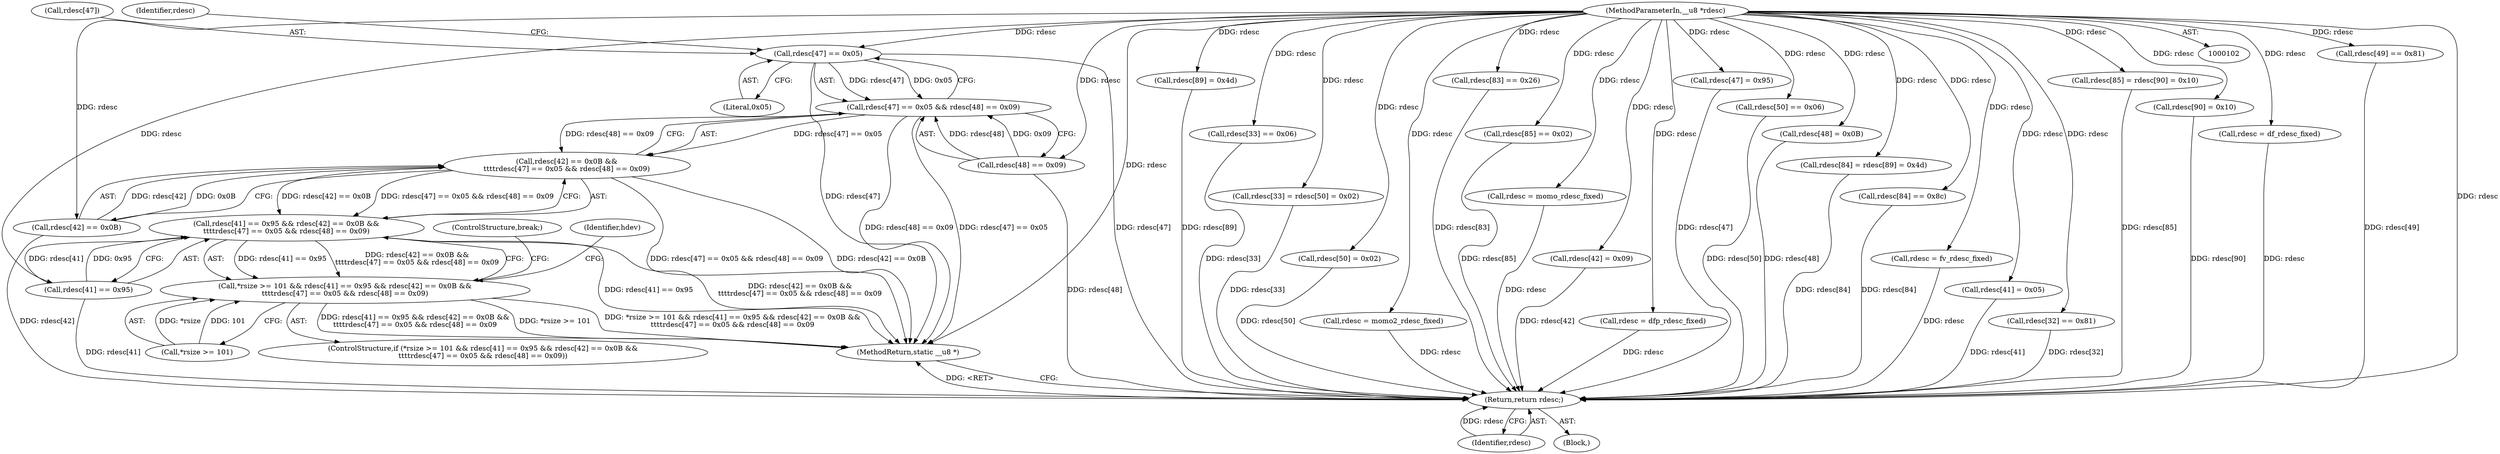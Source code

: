 digraph "0_linux_4ab25786c87eb20857bbb715c3ae34ec8fd6a214_1@pointer" {
"1000374" [label="(Call,rdesc[47] == 0x05)"];
"1000104" [label="(MethodParameterIn,__u8 *rdesc)"];
"1000373" [label="(Call,rdesc[47] == 0x05 && rdesc[48] == 0x09)"];
"1000367" [label="(Call,rdesc[42] == 0x0B &&\n\t\t\t\trdesc[47] == 0x05 && rdesc[48] == 0x09)"];
"1000361" [label="(Call,rdesc[41] == 0x95 && rdesc[42] == 0x0B &&\n\t\t\t\trdesc[47] == 0x05 && rdesc[48] == 0x09)"];
"1000356" [label="(Call,*rsize >= 101 && rdesc[41] == 0x95 && rdesc[42] == 0x0B &&\n\t\t\t\trdesc[47] == 0x05 && rdesc[48] == 0x09)"];
"1000409" [label="(Return,return rdesc;)"];
"1000153" [label="(Call,rdesc[89] = 0x4d)"];
"1000186" [label="(Call,rdesc[33] == 0x06)"];
"1000379" [label="(Call,rdesc[48] == 0x09)"];
"1000206" [label="(Call,rdesc[33] = rdesc[50] = 0x02)"];
"1000210" [label="(Call,rdesc[50] = 0x02)"];
"1000355" [label="(ControlStructure,if (*rsize >= 101 && rdesc[41] == 0x95 && rdesc[42] == 0x0B &&\n\t\t\t\trdesc[47] == 0x05 && rdesc[48] == 0x09))"];
"1000386" [label="(Identifier,hdev)"];
"1000307" [label="(Call,rdesc = momo2_rdesc_fixed)"];
"1000129" [label="(Call,rdesc[83] == 0x26)"];
"1000378" [label="(Literal,0x05)"];
"1000140" [label="(Call,rdesc[85] == 0x02)"];
"1000357" [label="(Call,*rsize >= 101)"];
"1000288" [label="(Call,rdesc = momo_rdesc_fixed)"];
"1000374" [label="(Call,rdesc[47] == 0x05)"];
"1000393" [label="(Call,rdesc[42] = 0x09)"];
"1000345" [label="(Call,rdesc = dfp_rdesc_fixed)"];
"1000398" [label="(Call,rdesc[47] = 0x95)"];
"1000373" [label="(Call,rdesc[47] == 0x05 && rdesc[48] == 0x09)"];
"1000104" [label="(MethodParameterIn,__u8 *rdesc)"];
"1000367" [label="(Call,rdesc[42] == 0x0B &&\n\t\t\t\trdesc[47] == 0x05 && rdesc[48] == 0x09)"];
"1000356" [label="(Call,*rsize >= 101 && rdesc[41] == 0x95 && rdesc[42] == 0x0B &&\n\t\t\t\trdesc[47] == 0x05 && rdesc[48] == 0x09)"];
"1000410" [label="(Identifier,rdesc)"];
"1000197" [label="(Call,rdesc[50] == 0x06)"];
"1000403" [label="(Call,rdesc[48] = 0x0B)"];
"1000149" [label="(Call,rdesc[84] = rdesc[89] = 0x4d)"];
"1000411" [label="(MethodReturn,static __u8 *)"];
"1000408" [label="(ControlStructure,break;)"];
"1000135" [label="(Call,rdesc[84] == 0x8c)"];
"1000409" [label="(Return,return rdesc;)"];
"1000326" [label="(Call,rdesc = fv_rdesc_fixed)"];
"1000368" [label="(Call,rdesc[42] == 0x0B)"];
"1000106" [label="(Block,)"];
"1000388" [label="(Call,rdesc[41] = 0x05)"];
"1000180" [label="(Call,rdesc[32] == 0x81)"];
"1000158" [label="(Call,rdesc[85] = rdesc[90] = 0x10)"];
"1000375" [label="(Call,rdesc[47])"];
"1000162" [label="(Call,rdesc[90] = 0x10)"];
"1000361" [label="(Call,rdesc[41] == 0x95 && rdesc[42] == 0x0B &&\n\t\t\t\trdesc[47] == 0x05 && rdesc[48] == 0x09)"];
"1000269" [label="(Call,rdesc = df_rdesc_fixed)"];
"1000192" [label="(Call,rdesc[49] == 0x81)"];
"1000381" [label="(Identifier,rdesc)"];
"1000362" [label="(Call,rdesc[41] == 0x95)"];
"1000374" -> "1000373"  [label="AST: "];
"1000374" -> "1000378"  [label="CFG: "];
"1000375" -> "1000374"  [label="AST: "];
"1000378" -> "1000374"  [label="AST: "];
"1000381" -> "1000374"  [label="CFG: "];
"1000373" -> "1000374"  [label="CFG: "];
"1000374" -> "1000411"  [label="DDG: rdesc[47]"];
"1000374" -> "1000373"  [label="DDG: rdesc[47]"];
"1000374" -> "1000373"  [label="DDG: 0x05"];
"1000104" -> "1000374"  [label="DDG: rdesc"];
"1000374" -> "1000409"  [label="DDG: rdesc[47]"];
"1000104" -> "1000102"  [label="AST: "];
"1000104" -> "1000411"  [label="DDG: rdesc"];
"1000104" -> "1000129"  [label="DDG: rdesc"];
"1000104" -> "1000135"  [label="DDG: rdesc"];
"1000104" -> "1000140"  [label="DDG: rdesc"];
"1000104" -> "1000149"  [label="DDG: rdesc"];
"1000104" -> "1000153"  [label="DDG: rdesc"];
"1000104" -> "1000158"  [label="DDG: rdesc"];
"1000104" -> "1000162"  [label="DDG: rdesc"];
"1000104" -> "1000180"  [label="DDG: rdesc"];
"1000104" -> "1000186"  [label="DDG: rdesc"];
"1000104" -> "1000192"  [label="DDG: rdesc"];
"1000104" -> "1000197"  [label="DDG: rdesc"];
"1000104" -> "1000206"  [label="DDG: rdesc"];
"1000104" -> "1000210"  [label="DDG: rdesc"];
"1000104" -> "1000269"  [label="DDG: rdesc"];
"1000104" -> "1000288"  [label="DDG: rdesc"];
"1000104" -> "1000307"  [label="DDG: rdesc"];
"1000104" -> "1000326"  [label="DDG: rdesc"];
"1000104" -> "1000345"  [label="DDG: rdesc"];
"1000104" -> "1000362"  [label="DDG: rdesc"];
"1000104" -> "1000368"  [label="DDG: rdesc"];
"1000104" -> "1000379"  [label="DDG: rdesc"];
"1000104" -> "1000388"  [label="DDG: rdesc"];
"1000104" -> "1000393"  [label="DDG: rdesc"];
"1000104" -> "1000398"  [label="DDG: rdesc"];
"1000104" -> "1000403"  [label="DDG: rdesc"];
"1000104" -> "1000409"  [label="DDG: rdesc"];
"1000373" -> "1000367"  [label="AST: "];
"1000373" -> "1000379"  [label="CFG: "];
"1000379" -> "1000373"  [label="AST: "];
"1000367" -> "1000373"  [label="CFG: "];
"1000373" -> "1000411"  [label="DDG: rdesc[48] == 0x09"];
"1000373" -> "1000411"  [label="DDG: rdesc[47] == 0x05"];
"1000373" -> "1000367"  [label="DDG: rdesc[47] == 0x05"];
"1000373" -> "1000367"  [label="DDG: rdesc[48] == 0x09"];
"1000379" -> "1000373"  [label="DDG: rdesc[48]"];
"1000379" -> "1000373"  [label="DDG: 0x09"];
"1000367" -> "1000361"  [label="AST: "];
"1000367" -> "1000368"  [label="CFG: "];
"1000368" -> "1000367"  [label="AST: "];
"1000361" -> "1000367"  [label="CFG: "];
"1000367" -> "1000411"  [label="DDG: rdesc[42] == 0x0B"];
"1000367" -> "1000411"  [label="DDG: rdesc[47] == 0x05 && rdesc[48] == 0x09"];
"1000367" -> "1000361"  [label="DDG: rdesc[42] == 0x0B"];
"1000367" -> "1000361"  [label="DDG: rdesc[47] == 0x05 && rdesc[48] == 0x09"];
"1000368" -> "1000367"  [label="DDG: rdesc[42]"];
"1000368" -> "1000367"  [label="DDG: 0x0B"];
"1000361" -> "1000356"  [label="AST: "];
"1000361" -> "1000362"  [label="CFG: "];
"1000362" -> "1000361"  [label="AST: "];
"1000356" -> "1000361"  [label="CFG: "];
"1000361" -> "1000411"  [label="DDG: rdesc[42] == 0x0B &&\n\t\t\t\trdesc[47] == 0x05 && rdesc[48] == 0x09"];
"1000361" -> "1000411"  [label="DDG: rdesc[41] == 0x95"];
"1000361" -> "1000356"  [label="DDG: rdesc[41] == 0x95"];
"1000361" -> "1000356"  [label="DDG: rdesc[42] == 0x0B &&\n\t\t\t\trdesc[47] == 0x05 && rdesc[48] == 0x09"];
"1000362" -> "1000361"  [label="DDG: rdesc[41]"];
"1000362" -> "1000361"  [label="DDG: 0x95"];
"1000356" -> "1000355"  [label="AST: "];
"1000356" -> "1000357"  [label="CFG: "];
"1000357" -> "1000356"  [label="AST: "];
"1000386" -> "1000356"  [label="CFG: "];
"1000408" -> "1000356"  [label="CFG: "];
"1000356" -> "1000411"  [label="DDG: *rsize >= 101 && rdesc[41] == 0x95 && rdesc[42] == 0x0B &&\n\t\t\t\trdesc[47] == 0x05 && rdesc[48] == 0x09"];
"1000356" -> "1000411"  [label="DDG: rdesc[41] == 0x95 && rdesc[42] == 0x0B &&\n\t\t\t\trdesc[47] == 0x05 && rdesc[48] == 0x09"];
"1000356" -> "1000411"  [label="DDG: *rsize >= 101"];
"1000357" -> "1000356"  [label="DDG: *rsize"];
"1000357" -> "1000356"  [label="DDG: 101"];
"1000409" -> "1000106"  [label="AST: "];
"1000409" -> "1000410"  [label="CFG: "];
"1000410" -> "1000409"  [label="AST: "];
"1000411" -> "1000409"  [label="CFG: "];
"1000409" -> "1000411"  [label="DDG: <RET>"];
"1000410" -> "1000409"  [label="DDG: rdesc"];
"1000129" -> "1000409"  [label="DDG: rdesc[83]"];
"1000186" -> "1000409"  [label="DDG: rdesc[33]"];
"1000388" -> "1000409"  [label="DDG: rdesc[41]"];
"1000403" -> "1000409"  [label="DDG: rdesc[48]"];
"1000140" -> "1000409"  [label="DDG: rdesc[85]"];
"1000180" -> "1000409"  [label="DDG: rdesc[32]"];
"1000206" -> "1000409"  [label="DDG: rdesc[33]"];
"1000153" -> "1000409"  [label="DDG: rdesc[89]"];
"1000135" -> "1000409"  [label="DDG: rdesc[84]"];
"1000398" -> "1000409"  [label="DDG: rdesc[47]"];
"1000158" -> "1000409"  [label="DDG: rdesc[85]"];
"1000368" -> "1000409"  [label="DDG: rdesc[42]"];
"1000393" -> "1000409"  [label="DDG: rdesc[42]"];
"1000379" -> "1000409"  [label="DDG: rdesc[48]"];
"1000288" -> "1000409"  [label="DDG: rdesc"];
"1000192" -> "1000409"  [label="DDG: rdesc[49]"];
"1000210" -> "1000409"  [label="DDG: rdesc[50]"];
"1000269" -> "1000409"  [label="DDG: rdesc"];
"1000149" -> "1000409"  [label="DDG: rdesc[84]"];
"1000345" -> "1000409"  [label="DDG: rdesc"];
"1000326" -> "1000409"  [label="DDG: rdesc"];
"1000162" -> "1000409"  [label="DDG: rdesc[90]"];
"1000307" -> "1000409"  [label="DDG: rdesc"];
"1000362" -> "1000409"  [label="DDG: rdesc[41]"];
"1000197" -> "1000409"  [label="DDG: rdesc[50]"];
}
